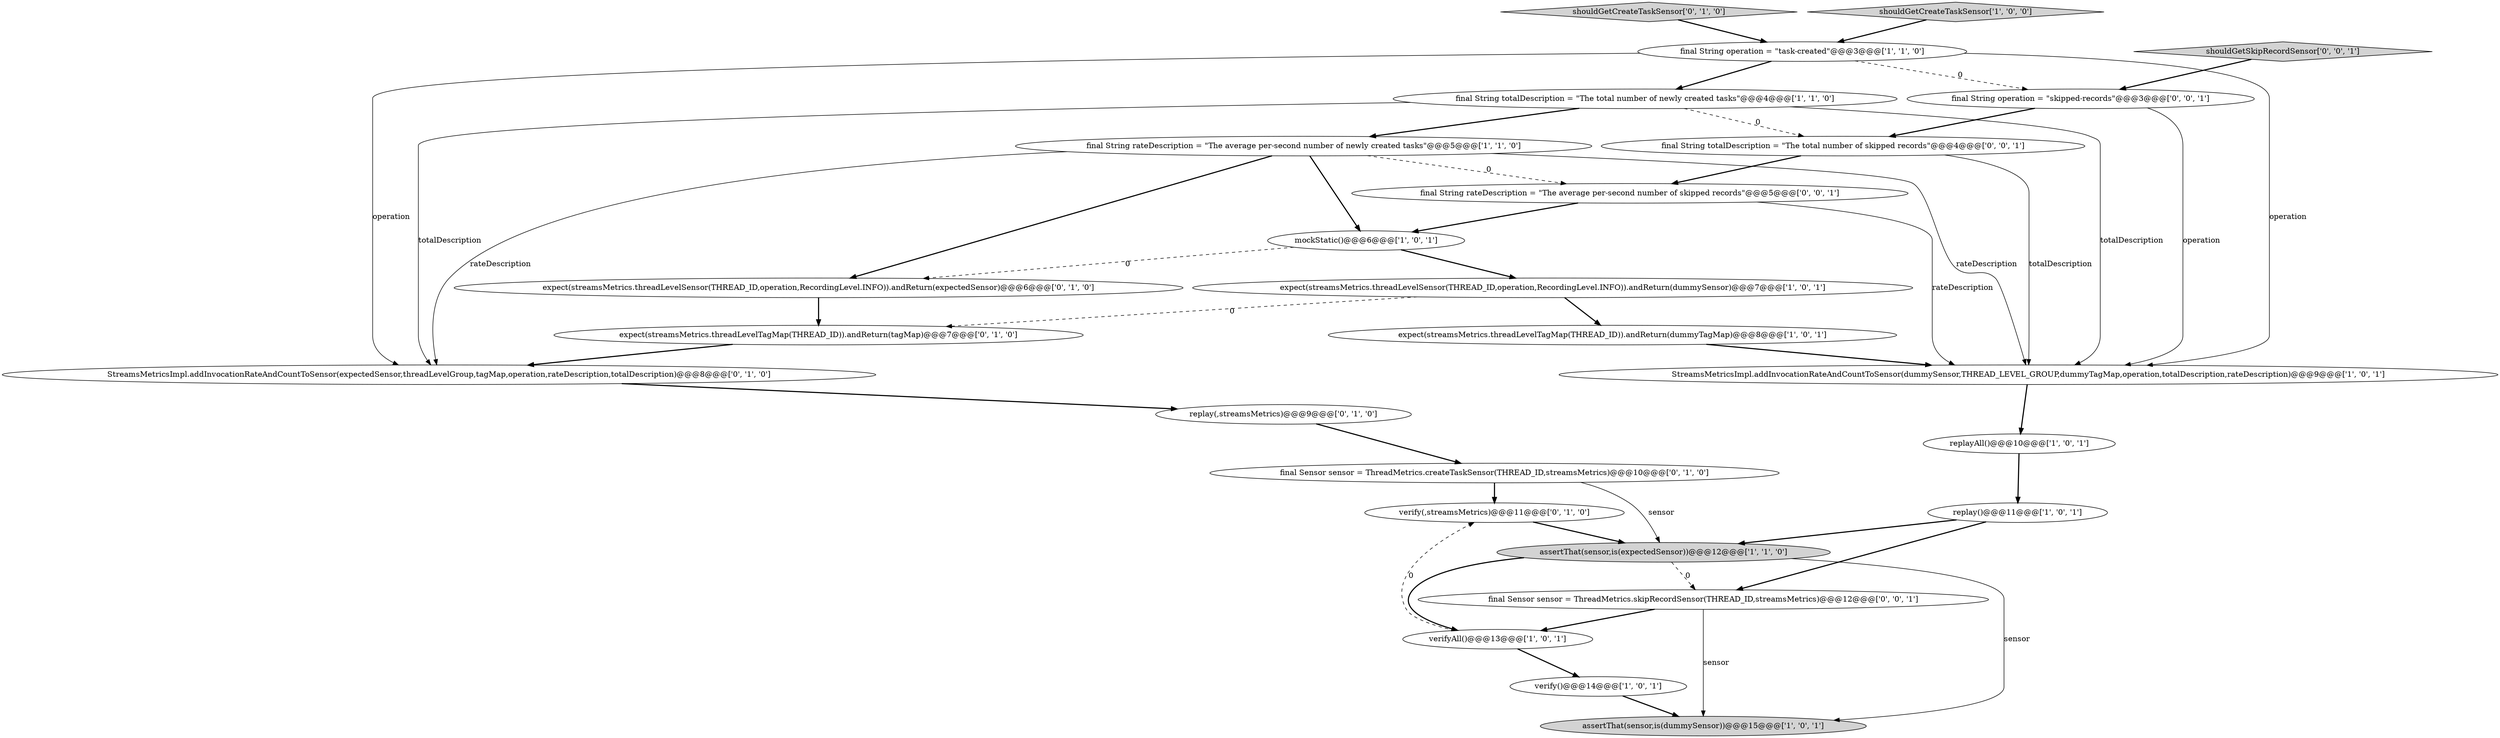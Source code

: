 digraph {
24 [style = filled, label = "final String rateDescription = \"The average per-second number of skipped records\"@@@5@@@['0', '0', '1']", fillcolor = white, shape = ellipse image = "AAA0AAABBB3BBB"];
5 [style = filled, label = "mockStatic()@@@6@@@['1', '0', '1']", fillcolor = white, shape = ellipse image = "AAA0AAABBB1BBB"];
21 [style = filled, label = "final String totalDescription = \"The total number of skipped records\"@@@4@@@['0', '0', '1']", fillcolor = white, shape = ellipse image = "AAA0AAABBB3BBB"];
13 [style = filled, label = "assertThat(sensor,is(dummySensor))@@@15@@@['1', '0', '1']", fillcolor = lightgray, shape = ellipse image = "AAA0AAABBB1BBB"];
11 [style = filled, label = "replayAll()@@@10@@@['1', '0', '1']", fillcolor = white, shape = ellipse image = "AAA0AAABBB1BBB"];
8 [style = filled, label = "verify()@@@14@@@['1', '0', '1']", fillcolor = white, shape = ellipse image = "AAA0AAABBB1BBB"];
14 [style = filled, label = "final Sensor sensor = ThreadMetrics.createTaskSensor(THREAD_ID,streamsMetrics)@@@10@@@['0', '1', '0']", fillcolor = white, shape = ellipse image = "AAA0AAABBB2BBB"];
22 [style = filled, label = "shouldGetSkipRecordSensor['0', '0', '1']", fillcolor = lightgray, shape = diamond image = "AAA0AAABBB3BBB"];
18 [style = filled, label = "replay(,streamsMetrics)@@@9@@@['0', '1', '0']", fillcolor = white, shape = ellipse image = "AAA0AAABBB2BBB"];
15 [style = filled, label = "verify(,streamsMetrics)@@@11@@@['0', '1', '0']", fillcolor = white, shape = ellipse image = "AAA1AAABBB2BBB"];
7 [style = filled, label = "assertThat(sensor,is(expectedSensor))@@@12@@@['1', '1', '0']", fillcolor = lightgray, shape = ellipse image = "AAA0AAABBB1BBB"];
25 [style = filled, label = "final String operation = \"skipped-records\"@@@3@@@['0', '0', '1']", fillcolor = white, shape = ellipse image = "AAA0AAABBB3BBB"];
19 [style = filled, label = "StreamsMetricsImpl.addInvocationRateAndCountToSensor(expectedSensor,threadLevelGroup,tagMap,operation,rateDescription,totalDescription)@@@8@@@['0', '1', '0']", fillcolor = white, shape = ellipse image = "AAA0AAABBB2BBB"];
17 [style = filled, label = "expect(streamsMetrics.threadLevelTagMap(THREAD_ID)).andReturn(tagMap)@@@7@@@['0', '1', '0']", fillcolor = white, shape = ellipse image = "AAA1AAABBB2BBB"];
9 [style = filled, label = "final String rateDescription = \"The average per-second number of newly created tasks\"@@@5@@@['1', '1', '0']", fillcolor = white, shape = ellipse image = "AAA0AAABBB1BBB"];
0 [style = filled, label = "final String totalDescription = \"The total number of newly created tasks\"@@@4@@@['1', '1', '0']", fillcolor = white, shape = ellipse image = "AAA0AAABBB1BBB"];
10 [style = filled, label = "expect(streamsMetrics.threadLevelTagMap(THREAD_ID)).andReturn(dummyTagMap)@@@8@@@['1', '0', '1']", fillcolor = white, shape = ellipse image = "AAA0AAABBB1BBB"];
6 [style = filled, label = "expect(streamsMetrics.threadLevelSensor(THREAD_ID,operation,RecordingLevel.INFO)).andReturn(dummySensor)@@@7@@@['1', '0', '1']", fillcolor = white, shape = ellipse image = "AAA0AAABBB1BBB"];
16 [style = filled, label = "shouldGetCreateTaskSensor['0', '1', '0']", fillcolor = lightgray, shape = diamond image = "AAA0AAABBB2BBB"];
1 [style = filled, label = "replay()@@@11@@@['1', '0', '1']", fillcolor = white, shape = ellipse image = "AAA0AAABBB1BBB"];
4 [style = filled, label = "shouldGetCreateTaskSensor['1', '0', '0']", fillcolor = lightgray, shape = diamond image = "AAA0AAABBB1BBB"];
3 [style = filled, label = "verifyAll()@@@13@@@['1', '0', '1']", fillcolor = white, shape = ellipse image = "AAA0AAABBB1BBB"];
12 [style = filled, label = "final String operation = \"task-created\"@@@3@@@['1', '1', '0']", fillcolor = white, shape = ellipse image = "AAA0AAABBB1BBB"];
2 [style = filled, label = "StreamsMetricsImpl.addInvocationRateAndCountToSensor(dummySensor,THREAD_LEVEL_GROUP,dummyTagMap,operation,totalDescription,rateDescription)@@@9@@@['1', '0', '1']", fillcolor = white, shape = ellipse image = "AAA0AAABBB1BBB"];
20 [style = filled, label = "expect(streamsMetrics.threadLevelSensor(THREAD_ID,operation,RecordingLevel.INFO)).andReturn(expectedSensor)@@@6@@@['0', '1', '0']", fillcolor = white, shape = ellipse image = "AAA1AAABBB2BBB"];
23 [style = filled, label = "final Sensor sensor = ThreadMetrics.skipRecordSensor(THREAD_ID,streamsMetrics)@@@12@@@['0', '0', '1']", fillcolor = white, shape = ellipse image = "AAA0AAABBB3BBB"];
23->3 [style = bold, label=""];
12->0 [style = bold, label=""];
12->25 [style = dashed, label="0"];
14->7 [style = solid, label="sensor"];
10->2 [style = bold, label=""];
7->13 [style = solid, label="sensor"];
12->2 [style = solid, label="operation"];
0->21 [style = dashed, label="0"];
2->11 [style = bold, label=""];
9->20 [style = bold, label=""];
17->19 [style = bold, label=""];
0->9 [style = bold, label=""];
11->1 [style = bold, label=""];
23->13 [style = solid, label="sensor"];
6->17 [style = dashed, label="0"];
21->24 [style = bold, label=""];
1->23 [style = bold, label=""];
15->7 [style = bold, label=""];
21->2 [style = solid, label="totalDescription"];
12->19 [style = solid, label="operation"];
6->10 [style = bold, label=""];
7->3 [style = bold, label=""];
25->21 [style = bold, label=""];
16->12 [style = bold, label=""];
9->2 [style = solid, label="rateDescription"];
0->19 [style = solid, label="totalDescription"];
24->2 [style = solid, label="rateDescription"];
7->23 [style = dashed, label="0"];
22->25 [style = bold, label=""];
5->20 [style = dashed, label="0"];
3->8 [style = bold, label=""];
8->13 [style = bold, label=""];
4->12 [style = bold, label=""];
3->15 [style = dashed, label="0"];
20->17 [style = bold, label=""];
1->7 [style = bold, label=""];
18->14 [style = bold, label=""];
24->5 [style = bold, label=""];
14->15 [style = bold, label=""];
9->5 [style = bold, label=""];
19->18 [style = bold, label=""];
9->19 [style = solid, label="rateDescription"];
9->24 [style = dashed, label="0"];
5->6 [style = bold, label=""];
0->2 [style = solid, label="totalDescription"];
25->2 [style = solid, label="operation"];
}
